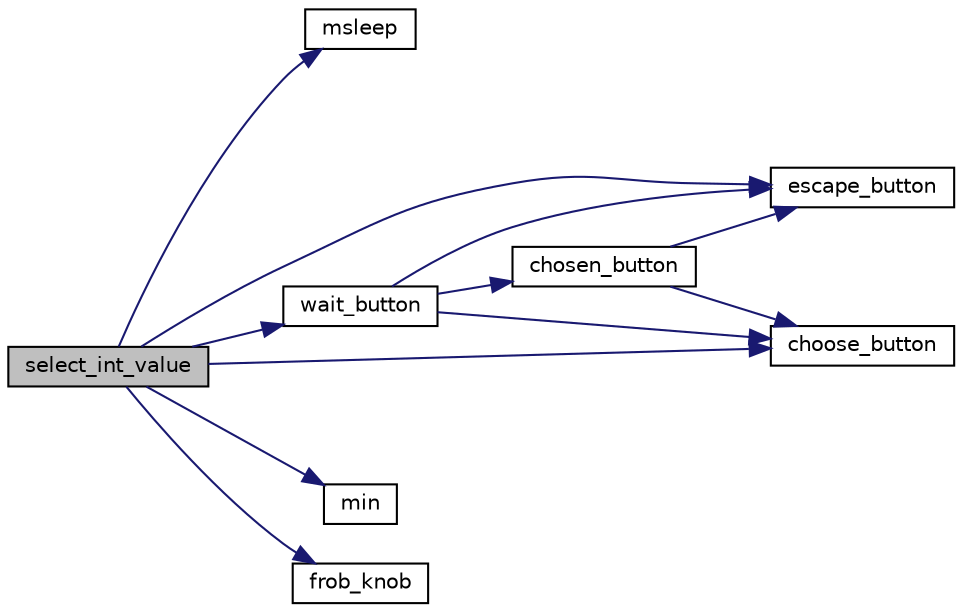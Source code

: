 digraph "select_int_value"
{
  edge [fontname="Helvetica",fontsize="10",labelfontname="Helvetica",labelfontsize="10"];
  node [fontname="Helvetica",fontsize="10",shape=record];
  rankdir="LR";
  Node1 [label="select_int_value",height=0.2,width=0.4,color="black", fillcolor="grey75", style="filled" fontcolor="black"];
  Node1 -> Node2 [color="midnightblue",fontsize="10",style="solid"];
  Node2 [label="msleep",height=0.2,width=0.4,color="black", fillcolor="white", style="filled",URL="$base_2lib__ic_8c.html#aa3650dfb953be0fa6fb4e6a625d3f777"];
  Node1 -> Node3 [color="midnightblue",fontsize="10",style="solid"];
  Node3 [label="wait_button",height=0.2,width=0.4,color="black", fillcolor="white", style="filled",URL="$menu_8c.html#aad05720d81aee6fe57273df91d1206d1"];
  Node3 -> Node4 [color="midnightblue",fontsize="10",style="solid"];
  Node4 [label="choose_button",height=0.2,width=0.4,color="black", fillcolor="white", style="filled",URL="$base_2lib__rwp_8c.html#a922b44bdf1062f6836a7e1774c74ce35"];
  Node3 -> Node5 [color="midnightblue",fontsize="10",style="solid"];
  Node5 [label="escape_button",height=0.2,width=0.4,color="black", fillcolor="white", style="filled",URL="$base_2lib__rwp_8c.html#a2c2600c101c9082504db325bb20996c8"];
  Node3 -> Node6 [color="midnightblue",fontsize="10",style="solid"];
  Node6 [label="chosen_button",height=0.2,width=0.4,color="black", fillcolor="white", style="filled",URL="$menu_8c.html#ade420648ad5e270eb49e76bc71fcb203"];
  Node6 -> Node4 [color="midnightblue",fontsize="10",style="solid"];
  Node6 -> Node5 [color="midnightblue",fontsize="10",style="solid"];
  Node1 -> Node4 [color="midnightblue",fontsize="10",style="solid"];
  Node1 -> Node5 [color="midnightblue",fontsize="10",style="solid"];
  Node1 -> Node7 [color="midnightblue",fontsize="10",style="solid"];
  Node7 [label="min",height=0.2,width=0.4,color="black", fillcolor="white", style="filled",URL="$convert_8c.html#abd8bbcfabb3ddef2ccaafb9928a37b95"];
  Node1 -> Node8 [color="midnightblue",fontsize="10",style="solid"];
  Node8 [label="frob_knob",height=0.2,width=0.4,color="black", fillcolor="white", style="filled",URL="$base_2lib__rwp_8c.html#a31d4781f14dda7a49205b126d29f3e08"];
}
